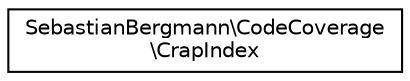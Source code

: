 digraph "Graphical Class Hierarchy"
{
  edge [fontname="Helvetica",fontsize="10",labelfontname="Helvetica",labelfontsize="10"];
  node [fontname="Helvetica",fontsize="10",shape=record];
  rankdir="LR";
  Node0 [label="SebastianBergmann\\CodeCoverage\l\\CrapIndex",height=0.2,width=0.4,color="black", fillcolor="white", style="filled",URL="$classSebastianBergmann_1_1CodeCoverage_1_1CrapIndex.html"];
}
